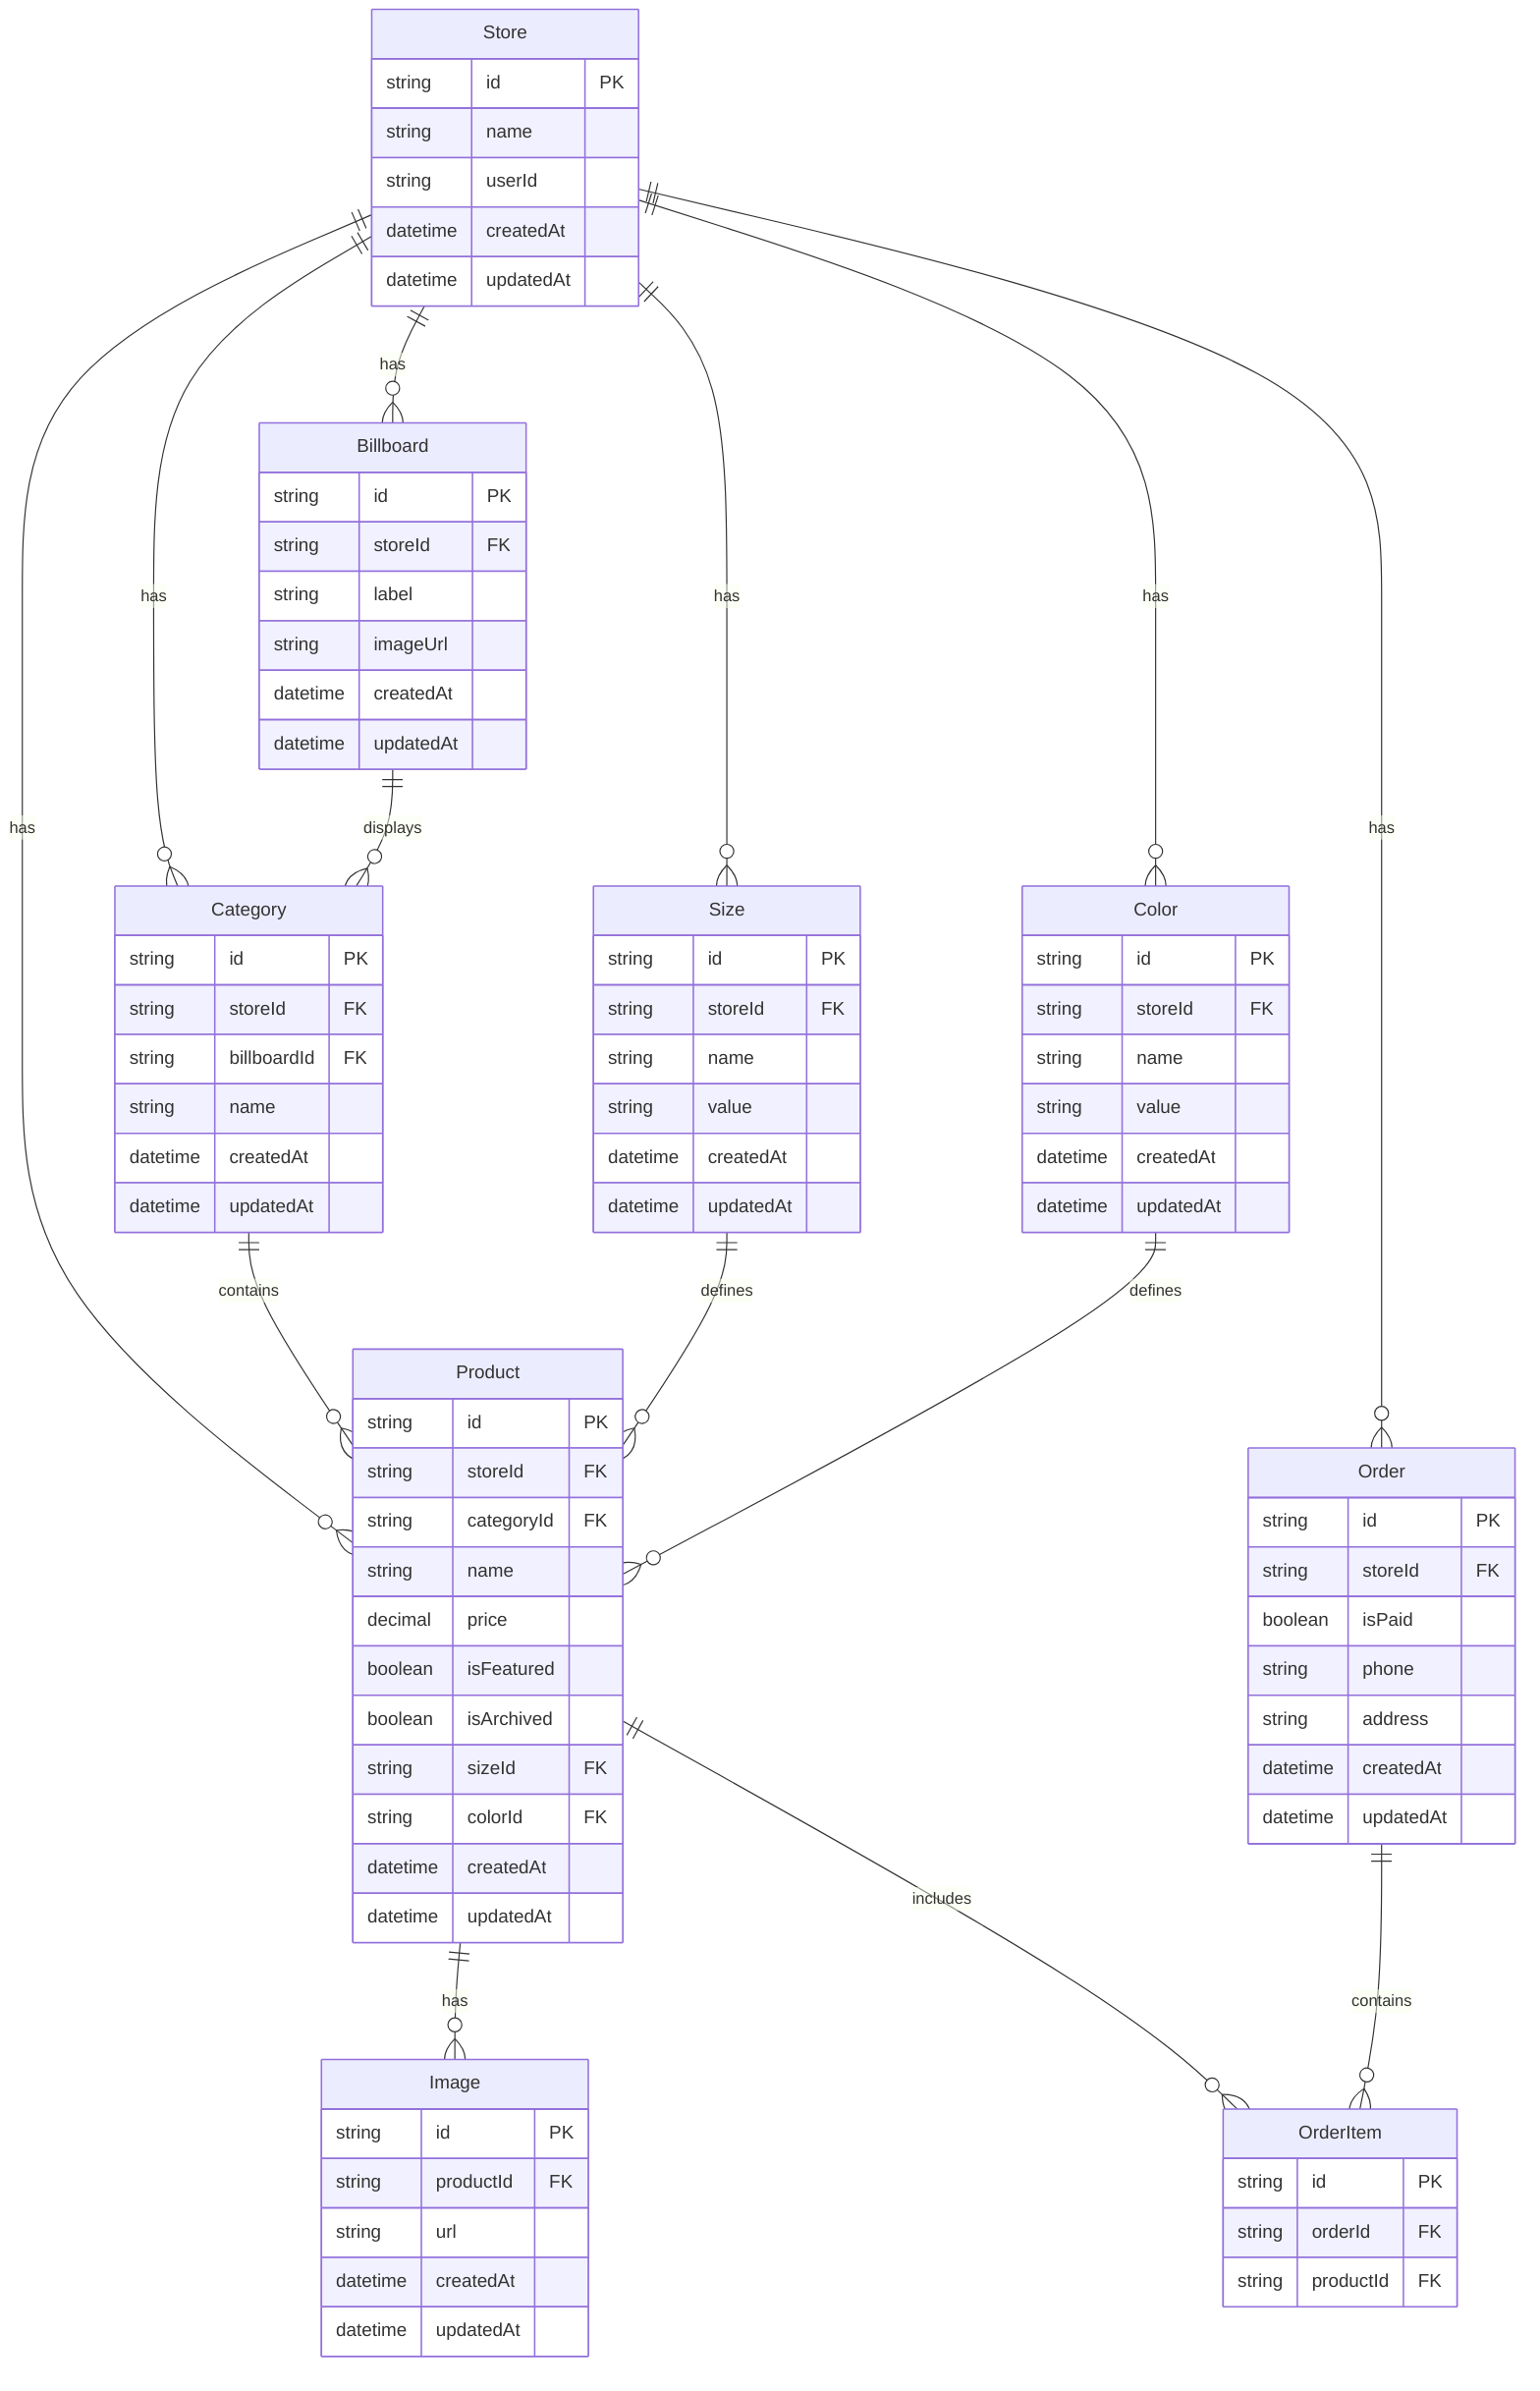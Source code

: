 erDiagram
    Store ||--o{ Billboard : has
    Store ||--o{ Category : has
    Store ||--o{ Product : has
    Store ||--o{ Size : has
    Store ||--o{ Color : has
    Store ||--o{ Order : has

    Billboard ||--o{ Category : displays
    Category ||--o{ Product : contains

    Product ||--o{ Image : has
    Product ||--o{ OrderItem : includes
    Order ||--o{ OrderItem : contains
    Size ||--o{ Product : defines
    Color ||--o{ Product : defines

    Store {
        string id PK
        string name
        string userId
        datetime createdAt
        datetime updatedAt
    }

    Billboard {
        string id PK
        string storeId FK
        string label
        string imageUrl
        datetime createdAt
        datetime updatedAt
    }

    Category {
        string id PK
        string storeId FK
        string billboardId FK
        string name
        datetime createdAt
        datetime updatedAt
    }

    Product {
        string id PK
        string storeId FK
        string categoryId FK
        string name
        decimal price
        boolean isFeatured
        boolean isArchived
        string sizeId FK
        string colorId FK
        datetime createdAt
        datetime updatedAt
    }

    Order {
        string id PK
        string storeId FK
        boolean isPaid
        string phone
        string address
        datetime createdAt
        datetime updatedAt
    }

    OrderItem {
        string id PK
        string orderId FK
        string productId FK
    }

    Size {
        string id PK
        string storeId FK
        string name
        string value
        datetime createdAt
        datetime updatedAt
    }

    Color {
        string id PK
        string storeId FK
        string name
        string value
        datetime createdAt
        datetime updatedAt
    }

    Image {
        string id PK
        string productId FK
        string url
        datetime createdAt
        datetime updatedAt
    }